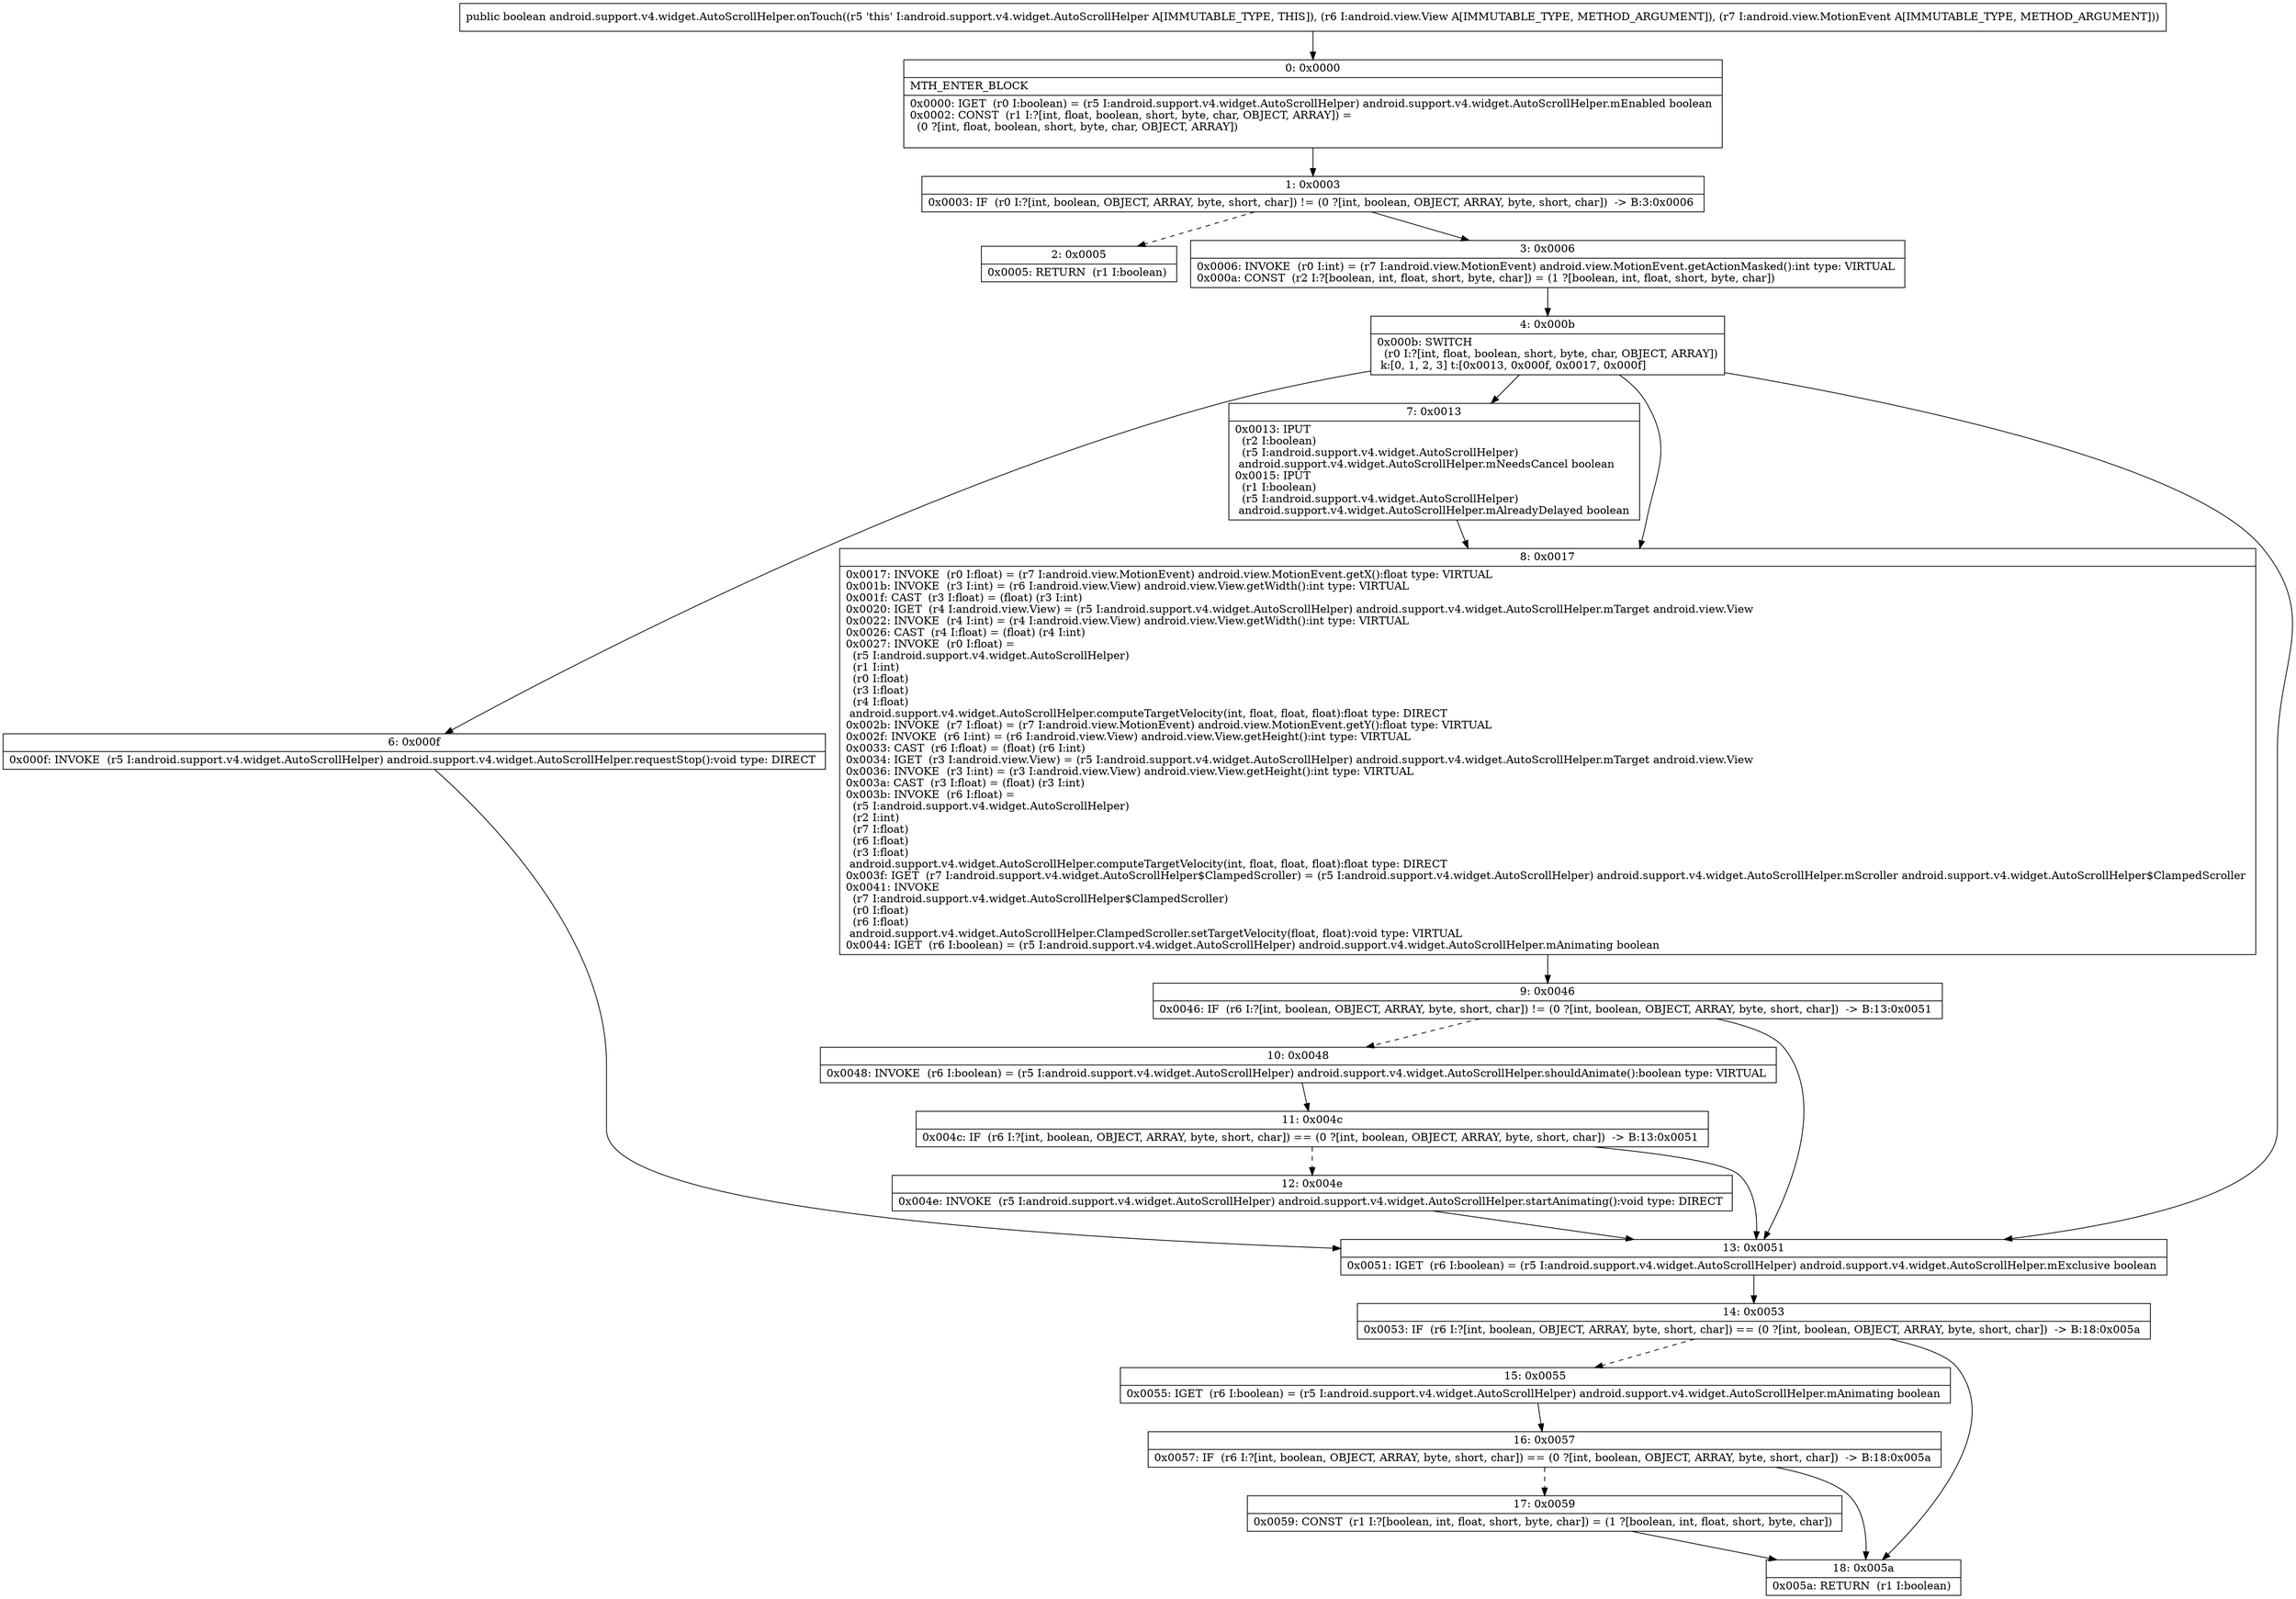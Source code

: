digraph "CFG forandroid.support.v4.widget.AutoScrollHelper.onTouch(Landroid\/view\/View;Landroid\/view\/MotionEvent;)Z" {
Node_0 [shape=record,label="{0\:\ 0x0000|MTH_ENTER_BLOCK\l|0x0000: IGET  (r0 I:boolean) = (r5 I:android.support.v4.widget.AutoScrollHelper) android.support.v4.widget.AutoScrollHelper.mEnabled boolean \l0x0002: CONST  (r1 I:?[int, float, boolean, short, byte, char, OBJECT, ARRAY]) = \l  (0 ?[int, float, boolean, short, byte, char, OBJECT, ARRAY])\l \l}"];
Node_1 [shape=record,label="{1\:\ 0x0003|0x0003: IF  (r0 I:?[int, boolean, OBJECT, ARRAY, byte, short, char]) != (0 ?[int, boolean, OBJECT, ARRAY, byte, short, char])  \-\> B:3:0x0006 \l}"];
Node_2 [shape=record,label="{2\:\ 0x0005|0x0005: RETURN  (r1 I:boolean) \l}"];
Node_3 [shape=record,label="{3\:\ 0x0006|0x0006: INVOKE  (r0 I:int) = (r7 I:android.view.MotionEvent) android.view.MotionEvent.getActionMasked():int type: VIRTUAL \l0x000a: CONST  (r2 I:?[boolean, int, float, short, byte, char]) = (1 ?[boolean, int, float, short, byte, char]) \l}"];
Node_4 [shape=record,label="{4\:\ 0x000b|0x000b: SWITCH  \l  (r0 I:?[int, float, boolean, short, byte, char, OBJECT, ARRAY])\l k:[0, 1, 2, 3] t:[0x0013, 0x000f, 0x0017, 0x000f] \l}"];
Node_6 [shape=record,label="{6\:\ 0x000f|0x000f: INVOKE  (r5 I:android.support.v4.widget.AutoScrollHelper) android.support.v4.widget.AutoScrollHelper.requestStop():void type: DIRECT \l}"];
Node_7 [shape=record,label="{7\:\ 0x0013|0x0013: IPUT  \l  (r2 I:boolean)\l  (r5 I:android.support.v4.widget.AutoScrollHelper)\l android.support.v4.widget.AutoScrollHelper.mNeedsCancel boolean \l0x0015: IPUT  \l  (r1 I:boolean)\l  (r5 I:android.support.v4.widget.AutoScrollHelper)\l android.support.v4.widget.AutoScrollHelper.mAlreadyDelayed boolean \l}"];
Node_8 [shape=record,label="{8\:\ 0x0017|0x0017: INVOKE  (r0 I:float) = (r7 I:android.view.MotionEvent) android.view.MotionEvent.getX():float type: VIRTUAL \l0x001b: INVOKE  (r3 I:int) = (r6 I:android.view.View) android.view.View.getWidth():int type: VIRTUAL \l0x001f: CAST  (r3 I:float) = (float) (r3 I:int) \l0x0020: IGET  (r4 I:android.view.View) = (r5 I:android.support.v4.widget.AutoScrollHelper) android.support.v4.widget.AutoScrollHelper.mTarget android.view.View \l0x0022: INVOKE  (r4 I:int) = (r4 I:android.view.View) android.view.View.getWidth():int type: VIRTUAL \l0x0026: CAST  (r4 I:float) = (float) (r4 I:int) \l0x0027: INVOKE  (r0 I:float) = \l  (r5 I:android.support.v4.widget.AutoScrollHelper)\l  (r1 I:int)\l  (r0 I:float)\l  (r3 I:float)\l  (r4 I:float)\l android.support.v4.widget.AutoScrollHelper.computeTargetVelocity(int, float, float, float):float type: DIRECT \l0x002b: INVOKE  (r7 I:float) = (r7 I:android.view.MotionEvent) android.view.MotionEvent.getY():float type: VIRTUAL \l0x002f: INVOKE  (r6 I:int) = (r6 I:android.view.View) android.view.View.getHeight():int type: VIRTUAL \l0x0033: CAST  (r6 I:float) = (float) (r6 I:int) \l0x0034: IGET  (r3 I:android.view.View) = (r5 I:android.support.v4.widget.AutoScrollHelper) android.support.v4.widget.AutoScrollHelper.mTarget android.view.View \l0x0036: INVOKE  (r3 I:int) = (r3 I:android.view.View) android.view.View.getHeight():int type: VIRTUAL \l0x003a: CAST  (r3 I:float) = (float) (r3 I:int) \l0x003b: INVOKE  (r6 I:float) = \l  (r5 I:android.support.v4.widget.AutoScrollHelper)\l  (r2 I:int)\l  (r7 I:float)\l  (r6 I:float)\l  (r3 I:float)\l android.support.v4.widget.AutoScrollHelper.computeTargetVelocity(int, float, float, float):float type: DIRECT \l0x003f: IGET  (r7 I:android.support.v4.widget.AutoScrollHelper$ClampedScroller) = (r5 I:android.support.v4.widget.AutoScrollHelper) android.support.v4.widget.AutoScrollHelper.mScroller android.support.v4.widget.AutoScrollHelper$ClampedScroller \l0x0041: INVOKE  \l  (r7 I:android.support.v4.widget.AutoScrollHelper$ClampedScroller)\l  (r0 I:float)\l  (r6 I:float)\l android.support.v4.widget.AutoScrollHelper.ClampedScroller.setTargetVelocity(float, float):void type: VIRTUAL \l0x0044: IGET  (r6 I:boolean) = (r5 I:android.support.v4.widget.AutoScrollHelper) android.support.v4.widget.AutoScrollHelper.mAnimating boolean \l}"];
Node_9 [shape=record,label="{9\:\ 0x0046|0x0046: IF  (r6 I:?[int, boolean, OBJECT, ARRAY, byte, short, char]) != (0 ?[int, boolean, OBJECT, ARRAY, byte, short, char])  \-\> B:13:0x0051 \l}"];
Node_10 [shape=record,label="{10\:\ 0x0048|0x0048: INVOKE  (r6 I:boolean) = (r5 I:android.support.v4.widget.AutoScrollHelper) android.support.v4.widget.AutoScrollHelper.shouldAnimate():boolean type: VIRTUAL \l}"];
Node_11 [shape=record,label="{11\:\ 0x004c|0x004c: IF  (r6 I:?[int, boolean, OBJECT, ARRAY, byte, short, char]) == (0 ?[int, boolean, OBJECT, ARRAY, byte, short, char])  \-\> B:13:0x0051 \l}"];
Node_12 [shape=record,label="{12\:\ 0x004e|0x004e: INVOKE  (r5 I:android.support.v4.widget.AutoScrollHelper) android.support.v4.widget.AutoScrollHelper.startAnimating():void type: DIRECT \l}"];
Node_13 [shape=record,label="{13\:\ 0x0051|0x0051: IGET  (r6 I:boolean) = (r5 I:android.support.v4.widget.AutoScrollHelper) android.support.v4.widget.AutoScrollHelper.mExclusive boolean \l}"];
Node_14 [shape=record,label="{14\:\ 0x0053|0x0053: IF  (r6 I:?[int, boolean, OBJECT, ARRAY, byte, short, char]) == (0 ?[int, boolean, OBJECT, ARRAY, byte, short, char])  \-\> B:18:0x005a \l}"];
Node_15 [shape=record,label="{15\:\ 0x0055|0x0055: IGET  (r6 I:boolean) = (r5 I:android.support.v4.widget.AutoScrollHelper) android.support.v4.widget.AutoScrollHelper.mAnimating boolean \l}"];
Node_16 [shape=record,label="{16\:\ 0x0057|0x0057: IF  (r6 I:?[int, boolean, OBJECT, ARRAY, byte, short, char]) == (0 ?[int, boolean, OBJECT, ARRAY, byte, short, char])  \-\> B:18:0x005a \l}"];
Node_17 [shape=record,label="{17\:\ 0x0059|0x0059: CONST  (r1 I:?[boolean, int, float, short, byte, char]) = (1 ?[boolean, int, float, short, byte, char]) \l}"];
Node_18 [shape=record,label="{18\:\ 0x005a|0x005a: RETURN  (r1 I:boolean) \l}"];
MethodNode[shape=record,label="{public boolean android.support.v4.widget.AutoScrollHelper.onTouch((r5 'this' I:android.support.v4.widget.AutoScrollHelper A[IMMUTABLE_TYPE, THIS]), (r6 I:android.view.View A[IMMUTABLE_TYPE, METHOD_ARGUMENT]), (r7 I:android.view.MotionEvent A[IMMUTABLE_TYPE, METHOD_ARGUMENT])) }"];
MethodNode -> Node_0;
Node_0 -> Node_1;
Node_1 -> Node_2[style=dashed];
Node_1 -> Node_3;
Node_3 -> Node_4;
Node_4 -> Node_6;
Node_4 -> Node_7;
Node_4 -> Node_8;
Node_4 -> Node_13;
Node_6 -> Node_13;
Node_7 -> Node_8;
Node_8 -> Node_9;
Node_9 -> Node_10[style=dashed];
Node_9 -> Node_13;
Node_10 -> Node_11;
Node_11 -> Node_12[style=dashed];
Node_11 -> Node_13;
Node_12 -> Node_13;
Node_13 -> Node_14;
Node_14 -> Node_15[style=dashed];
Node_14 -> Node_18;
Node_15 -> Node_16;
Node_16 -> Node_17[style=dashed];
Node_16 -> Node_18;
Node_17 -> Node_18;
}

